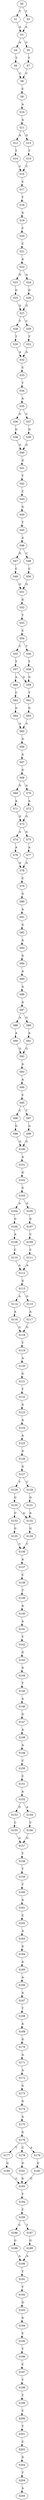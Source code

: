 strict digraph  {
	S0 -> S1 [ label = T ];
	S0 -> S2 [ label = T ];
	S1 -> S3 [ label = A ];
	S2 -> S3 [ label = A ];
	S3 -> S4 [ label = A ];
	S3 -> S5 [ label = G ];
	S4 -> S6 [ label = T ];
	S5 -> S7 [ label = T ];
	S6 -> S8 [ label = C ];
	S7 -> S8 [ label = C ];
	S8 -> S9 [ label = C ];
	S9 -> S10 [ label = A ];
	S10 -> S11 [ label = A ];
	S11 -> S12 [ label = A ];
	S11 -> S13 [ label = G ];
	S12 -> S14 [ label = T ];
	S13 -> S15 [ label = T ];
	S14 -> S16 [ label = C ];
	S15 -> S16 [ label = C ];
	S16 -> S17 [ label = C ];
	S17 -> S18 [ label = T ];
	S18 -> S19 [ label = A ];
	S19 -> S20 [ label = C ];
	S20 -> S21 [ label = C ];
	S21 -> S22 [ label = A ];
	S22 -> S23 [ label = G ];
	S22 -> S24 [ label = A ];
	S23 -> S25 [ label = G ];
	S24 -> S26 [ label = G ];
	S25 -> S27 [ label = G ];
	S26 -> S27 [ label = G ];
	S27 -> S28 [ label = T ];
	S27 -> S29 [ label = C ];
	S28 -> S30 [ label = T ];
	S29 -> S31 [ label = T ];
	S30 -> S32 [ label = A ];
	S31 -> S32 [ label = A ];
	S32 -> S33 [ label = C ];
	S33 -> S34 [ label = T ];
	S34 -> S35 [ label = A ];
	S35 -> S36 [ label = G ];
	S35 -> S37 [ label = C ];
	S36 -> S38 [ label = G ];
	S37 -> S39 [ label = G ];
	S38 -> S40 [ label = G ];
	S39 -> S40 [ label = G ];
	S40 -> S41 [ label = G ];
	S41 -> S42 [ label = T ];
	S42 -> S43 [ label = C ];
	S43 -> S44 [ label = G ];
	S44 -> S45 [ label = T ];
	S45 -> S46 [ label = A ];
	S46 -> S47 [ label = G ];
	S46 -> S48 [ label = C ];
	S47 -> S49 [ label = C ];
	S48 -> S50 [ label = C ];
	S49 -> S51 [ label = G ];
	S50 -> S51 [ label = G ];
	S51 -> S52 [ label = G ];
	S52 -> S53 [ label = T ];
	S53 -> S54 [ label = C ];
	S54 -> S55 [ label = C ];
	S54 -> S56 [ label = T ];
	S55 -> S57 [ label = T ];
	S56 -> S58 [ label = T ];
	S57 -> S59 [ label = G ];
	S57 -> S60 [ label = A ];
	S58 -> S59 [ label = G ];
	S59 -> S61 [ label = T ];
	S60 -> S62 [ label = C ];
	S61 -> S63 [ label = G ];
	S62 -> S64 [ label = G ];
	S63 -> S65 [ label = A ];
	S64 -> S65 [ label = A ];
	S65 -> S66 [ label = G ];
	S66 -> S67 [ label = A ];
	S67 -> S68 [ label = G ];
	S68 -> S69 [ label = G ];
	S68 -> S70 [ label = A ];
	S69 -> S71 [ label = A ];
	S70 -> S72 [ label = A ];
	S71 -> S73 [ label = G ];
	S72 -> S73 [ label = G ];
	S73 -> S74 [ label = A ];
	S73 -> S75 [ label = G ];
	S74 -> S76 [ label = A ];
	S75 -> S77 [ label = A ];
	S76 -> S78 [ label = A ];
	S77 -> S78 [ label = A ];
	S78 -> S79 [ label = C ];
	S79 -> S80 [ label = G ];
	S80 -> S81 [ label = A ];
	S81 -> S82 [ label = G ];
	S82 -> S83 [ label = A ];
	S83 -> S84 [ label = G ];
	S84 -> S85 [ label = A ];
	S85 -> S86 [ label = A ];
	S86 -> S87 [ label = A ];
	S87 -> S88 [ label = A ];
	S87 -> S89 [ label = G ];
	S88 -> S90 [ label = A ];
	S89 -> S91 [ label = A ];
	S90 -> S92 [ label = G ];
	S91 -> S92 [ label = G ];
	S92 -> S93 [ label = A ];
	S93 -> S94 [ label = A ];
	S94 -> S95 [ label = C ];
	S95 -> S96 [ label = C ];
	S95 -> S97 [ label = T ];
	S96 -> S98 [ label = G ];
	S97 -> S99 [ label = G ];
	S98 -> S100 [ label = G ];
	S99 -> S100 [ label = G ];
	S100 -> S101 [ label = A ];
	S101 -> S102 [ label = G ];
	S102 -> S103 [ label = G ];
	S103 -> S104 [ label = A ];
	S103 -> S105 [ label = G ];
	S104 -> S106 [ label = G ];
	S105 -> S107 [ label = G ];
	S106 -> S108 [ label = A ];
	S107 -> S109 [ label = C ];
	S108 -> S110 [ label = C ];
	S109 -> S111 [ label = C ];
	S110 -> S112 [ label = A ];
	S111 -> S112 [ label = A ];
	S112 -> S113 [ label = G ];
	S113 -> S114 [ label = A ];
	S113 -> S115 [ label = G ];
	S114 -> S116 [ label = A ];
	S115 -> S117 [ label = A ];
	S116 -> S118 [ label = G ];
	S117 -> S118 [ label = G ];
	S118 -> S119 [ label = T ];
	S119 -> S120 [ label = A ];
	S120 -> S121 [ label = G ];
	S121 -> S122 [ label = T ];
	S122 -> S123 [ label = A ];
	S123 -> S124 [ label = A ];
	S124 -> S125 [ label = A ];
	S125 -> S126 [ label = G ];
	S126 -> S127 [ label = G ];
	S127 -> S128 [ label = T ];
	S127 -> S129 [ label = C ];
	S128 -> S130 [ label = G ];
	S129 -> S131 [ label = G ];
	S130 -> S132 [ label = A ];
	S130 -> S133 [ label = G ];
	S131 -> S132 [ label = A ];
	S132 -> S134 [ label = G ];
	S133 -> S135 [ label = G ];
	S134 -> S136 [ label = C ];
	S135 -> S136 [ label = C ];
	S136 -> S137 [ label = A ];
	S137 -> S138 [ label = C ];
	S138 -> S139 [ label = T ];
	S139 -> S140 [ label = A ];
	S140 -> S141 [ label = A ];
	S141 -> S142 [ label = T ];
	S142 -> S143 [ label = G ];
	S143 -> S144 [ label = G ];
	S144 -> S145 [ label = T ];
	S145 -> S146 [ label = A ];
	S146 -> S147 [ label = G ];
	S147 -> S148 [ label = A ];
	S148 -> S149 [ label = A ];
	S149 -> S150 [ label = C ];
	S150 -> S151 [ label = C ];
	S151 -> S152 [ label = A ];
	S152 -> S153 [ label = G ];
	S152 -> S154 [ label = A ];
	S153 -> S155 [ label = C ];
	S154 -> S156 [ label = C ];
	S155 -> S157 [ label = G ];
	S156 -> S157 [ label = G ];
	S157 -> S158 [ label = T ];
	S158 -> S159 [ label = T ];
	S159 -> S160 [ label = T ];
	S160 -> S161 [ label = A ];
	S161 -> S162 [ label = C ];
	S162 -> S163 [ label = A ];
	S163 -> S164 [ label = G ];
	S164 -> S165 [ label = A ];
	S165 -> S166 [ label = A ];
	S166 -> S167 [ label = A ];
	S167 -> S168 [ label = T ];
	S168 -> S169 [ label = A ];
	S169 -> S170 [ label = G ];
	S170 -> S171 [ label = A ];
	S171 -> S172 [ label = A ];
	S172 -> S173 [ label = G ];
	S173 -> S174 [ label = G ];
	S174 -> S175 [ label = A ];
	S175 -> S176 [ label = G ];
	S176 -> S177 [ label = T ];
	S176 -> S178 [ label = C ];
	S176 -> S179 [ label = A ];
	S177 -> S180 [ label = G ];
	S178 -> S181 [ label = G ];
	S179 -> S182 [ label = G ];
	S180 -> S183 [ label = G ];
	S181 -> S183 [ label = G ];
	S182 -> S183 [ label = G ];
	S183 -> S184 [ label = T ];
	S184 -> S185 [ label = C ];
	S185 -> S186 [ label = C ];
	S185 -> S187 [ label = T ];
	S186 -> S188 [ label = G ];
	S187 -> S189 [ label = G ];
	S188 -> S190 [ label = A ];
	S189 -> S190 [ label = A ];
	S190 -> S191 [ label = T ];
	S191 -> S192 [ label = T ];
	S192 -> S193 [ label = G ];
	S193 -> S194 [ label = G ];
	S194 -> S195 [ label = C ];
	S195 -> S196 [ label = T ];
	S196 -> S197 [ label = C ];
	S197 -> S198 [ label = T ];
	S198 -> S199 [ label = T ];
	S199 -> S200 [ label = C ];
	S200 -> S201 [ label = T ];
	S201 -> S202 [ label = C ];
	S202 -> S203 [ label = G ];
	S203 -> S204 [ label = T ];
	S204 -> S205 [ label = A ];
}

